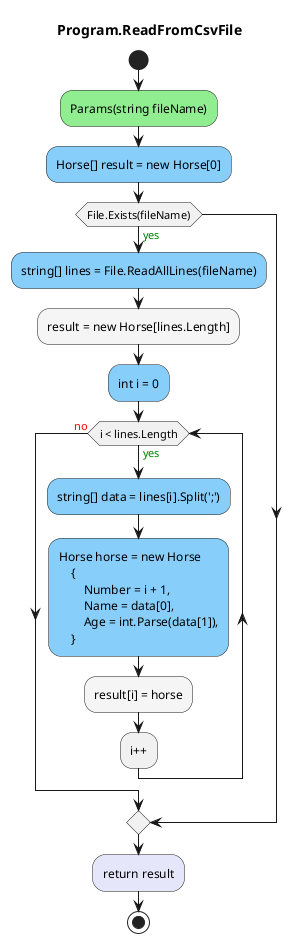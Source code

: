 @startuml Program.ReadFromCsvFile
title Program.ReadFromCsvFile
start
#LightGreen:Params(string fileName);
#LightSkyBlue:Horse[] result = new Horse[0];
if (File.Exists(fileName)) then (<color:green>yes)
        #LightSkyBlue:string[] lines = File.ReadAllLines(fileName);
        #WhiteSmoke:result = new Horse[lines.Length];
        #LightSkyBlue:int i = 0;
        while (i < lines.Length) is (<color:green>yes)
                #LightSkyBlue:string[] data = lines[i].Split(';');
                #LightSkyBlue:Horse horse = new Horse
                    {
                        Number = i + 1,
                        Name = data[0],
                        Age = int.Parse(data[1]),
                    };
                #WhiteSmoke:result[i] = horse;
        :i++;
        endwhile (<color:red>no)
endif
#Lavender:return result;
stop
@enduml
